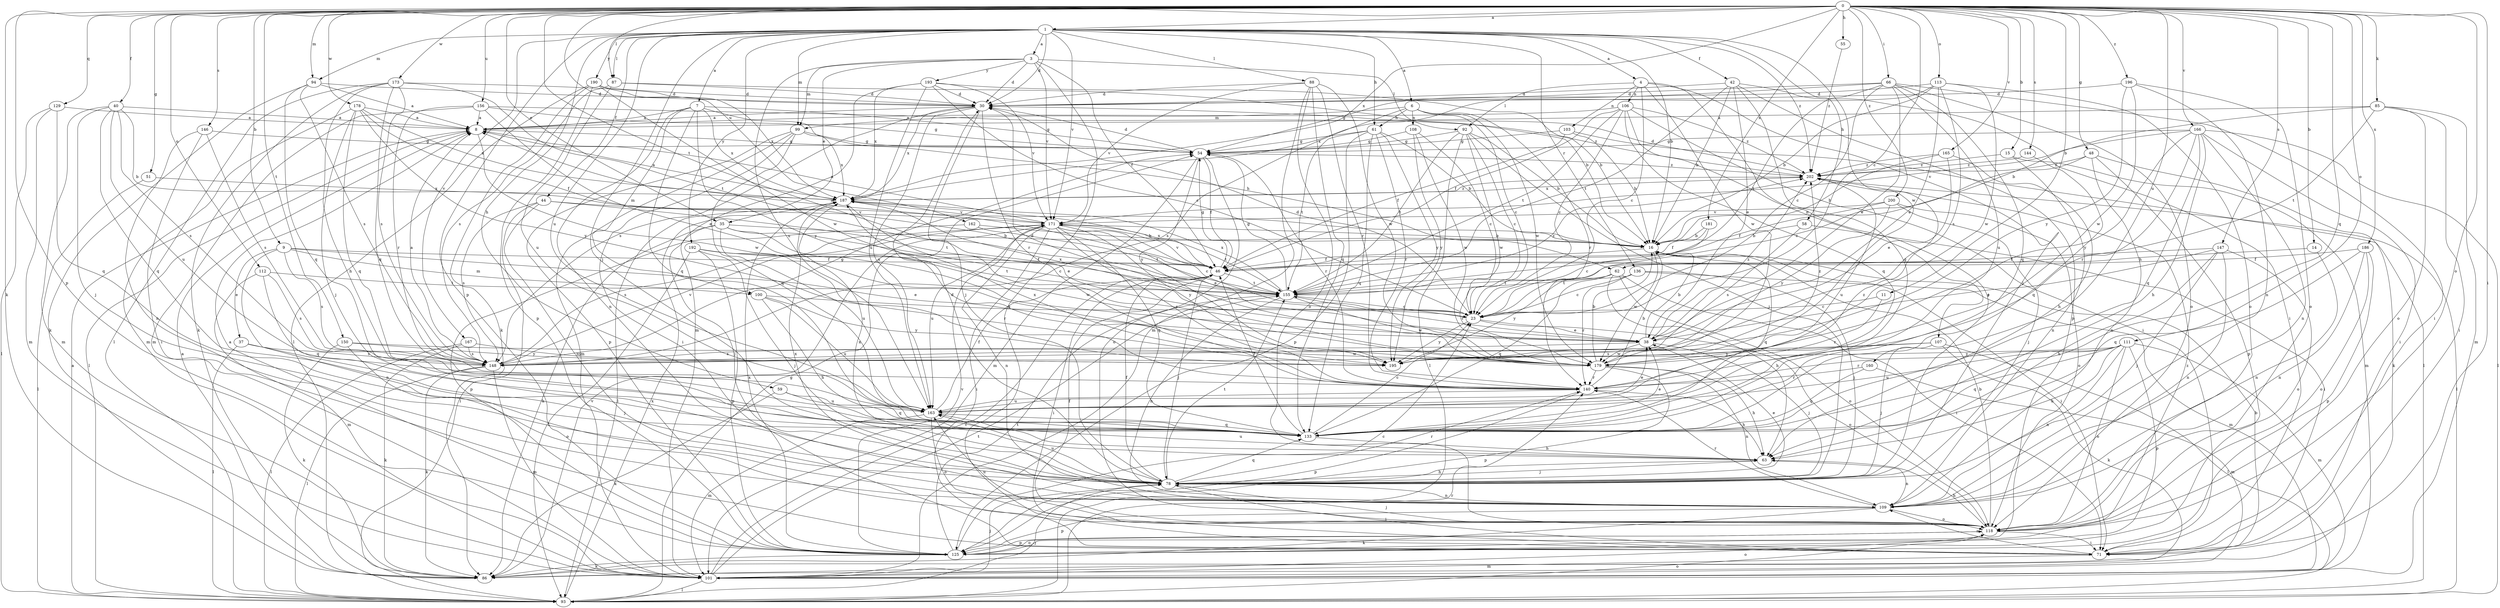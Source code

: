 strict digraph  {
0;
1;
3;
4;
6;
7;
8;
9;
11;
14;
15;
16;
23;
30;
35;
37;
38;
40;
42;
44;
46;
48;
51;
54;
55;
58;
59;
61;
62;
63;
66;
71;
78;
85;
86;
87;
88;
92;
93;
94;
99;
100;
101;
103;
106;
107;
108;
109;
111;
112;
113;
118;
125;
129;
133;
136;
140;
144;
146;
147;
148;
150;
155;
156;
160;
162;
163;
165;
166;
167;
171;
173;
178;
179;
181;
186;
187;
190;
192;
193;
195;
196;
200;
202;
0 -> 1  [label=a];
0 -> 9  [label=b];
0 -> 11  [label=b];
0 -> 14  [label=b];
0 -> 15  [label=b];
0 -> 23  [label=c];
0 -> 35  [label=e];
0 -> 40  [label=f];
0 -> 48  [label=g];
0 -> 51  [label=g];
0 -> 55  [label=h];
0 -> 66  [label=i];
0 -> 71  [label=i];
0 -> 85  [label=k];
0 -> 86  [label=k];
0 -> 87  [label=l];
0 -> 94  [label=m];
0 -> 111  [label=o];
0 -> 112  [label=o];
0 -> 113  [label=o];
0 -> 118  [label=o];
0 -> 125  [label=p];
0 -> 129  [label=q];
0 -> 133  [label=q];
0 -> 144  [label=s];
0 -> 146  [label=s];
0 -> 147  [label=s];
0 -> 150  [label=t];
0 -> 155  [label=t];
0 -> 156  [label=u];
0 -> 160  [label=u];
0 -> 162  [label=u];
0 -> 165  [label=v];
0 -> 166  [label=v];
0 -> 173  [label=w];
0 -> 178  [label=w];
0 -> 181  [label=x];
0 -> 186  [label=x];
0 -> 187  [label=x];
0 -> 196  [label=z];
0 -> 200  [label=z];
1 -> 3  [label=a];
1 -> 4  [label=a];
1 -> 6  [label=a];
1 -> 7  [label=a];
1 -> 16  [label=b];
1 -> 30  [label=d];
1 -> 42  [label=f];
1 -> 44  [label=f];
1 -> 58  [label=h];
1 -> 59  [label=h];
1 -> 61  [label=h];
1 -> 78  [label=j];
1 -> 87  [label=l];
1 -> 88  [label=l];
1 -> 94  [label=m];
1 -> 99  [label=m];
1 -> 125  [label=p];
1 -> 136  [label=r];
1 -> 163  [label=u];
1 -> 167  [label=v];
1 -> 171  [label=v];
1 -> 179  [label=w];
1 -> 190  [label=y];
1 -> 192  [label=y];
1 -> 202  [label=z];
3 -> 30  [label=d];
3 -> 35  [label=e];
3 -> 46  [label=f];
3 -> 71  [label=i];
3 -> 92  [label=l];
3 -> 99  [label=m];
3 -> 163  [label=u];
3 -> 171  [label=v];
3 -> 193  [label=y];
4 -> 23  [label=c];
4 -> 78  [label=j];
4 -> 92  [label=l];
4 -> 103  [label=n];
4 -> 106  [label=n];
4 -> 107  [label=n];
4 -> 179  [label=w];
6 -> 23  [label=c];
6 -> 61  [label=h];
6 -> 99  [label=m];
6 -> 108  [label=n];
6 -> 140  [label=r];
6 -> 148  [label=s];
6 -> 179  [label=w];
7 -> 8  [label=a];
7 -> 54  [label=g];
7 -> 62  [label=h];
7 -> 100  [label=m];
7 -> 109  [label=n];
7 -> 133  [label=q];
7 -> 187  [label=x];
7 -> 195  [label=y];
8 -> 54  [label=g];
8 -> 93  [label=l];
8 -> 179  [label=w];
9 -> 37  [label=e];
9 -> 38  [label=e];
9 -> 46  [label=f];
9 -> 100  [label=m];
9 -> 109  [label=n];
9 -> 148  [label=s];
11 -> 23  [label=c];
11 -> 140  [label=r];
14 -> 62  [label=h];
14 -> 109  [label=n];
15 -> 101  [label=m];
15 -> 109  [label=n];
15 -> 202  [label=z];
16 -> 46  [label=f];
16 -> 71  [label=i];
16 -> 133  [label=q];
16 -> 179  [label=w];
23 -> 30  [label=d];
23 -> 38  [label=e];
23 -> 118  [label=o];
23 -> 187  [label=x];
23 -> 195  [label=y];
30 -> 8  [label=a];
30 -> 78  [label=j];
30 -> 140  [label=r];
30 -> 148  [label=s];
30 -> 163  [label=u];
30 -> 187  [label=x];
35 -> 16  [label=b];
35 -> 23  [label=c];
35 -> 78  [label=j];
35 -> 86  [label=k];
35 -> 163  [label=u];
35 -> 179  [label=w];
37 -> 78  [label=j];
37 -> 93  [label=l];
37 -> 148  [label=s];
38 -> 16  [label=b];
38 -> 78  [label=j];
38 -> 148  [label=s];
38 -> 155  [label=t];
38 -> 179  [label=w];
38 -> 202  [label=z];
40 -> 8  [label=a];
40 -> 16  [label=b];
40 -> 78  [label=j];
40 -> 101  [label=m];
40 -> 133  [label=q];
40 -> 148  [label=s];
40 -> 163  [label=u];
42 -> 16  [label=b];
42 -> 30  [label=d];
42 -> 38  [label=e];
42 -> 71  [label=i];
42 -> 125  [label=p];
42 -> 133  [label=q];
42 -> 155  [label=t];
44 -> 93  [label=l];
44 -> 109  [label=n];
44 -> 148  [label=s];
44 -> 155  [label=t];
44 -> 171  [label=v];
46 -> 8  [label=a];
46 -> 54  [label=g];
46 -> 71  [label=i];
46 -> 78  [label=j];
46 -> 155  [label=t];
46 -> 171  [label=v];
46 -> 187  [label=x];
48 -> 23  [label=c];
48 -> 86  [label=k];
48 -> 109  [label=n];
48 -> 125  [label=p];
48 -> 202  [label=z];
51 -> 93  [label=l];
51 -> 187  [label=x];
54 -> 30  [label=d];
54 -> 46  [label=f];
54 -> 101  [label=m];
54 -> 118  [label=o];
54 -> 140  [label=r];
54 -> 195  [label=y];
54 -> 202  [label=z];
55 -> 202  [label=z];
58 -> 16  [label=b];
58 -> 71  [label=i];
58 -> 148  [label=s];
59 -> 86  [label=k];
59 -> 133  [label=q];
59 -> 163  [label=u];
61 -> 16  [label=b];
61 -> 54  [label=g];
61 -> 125  [label=p];
61 -> 133  [label=q];
61 -> 140  [label=r];
61 -> 155  [label=t];
61 -> 195  [label=y];
62 -> 63  [label=h];
62 -> 71  [label=i];
62 -> 118  [label=o];
62 -> 133  [label=q];
62 -> 155  [label=t];
62 -> 195  [label=y];
63 -> 78  [label=j];
63 -> 109  [label=n];
63 -> 163  [label=u];
66 -> 23  [label=c];
66 -> 30  [label=d];
66 -> 38  [label=e];
66 -> 54  [label=g];
66 -> 71  [label=i];
66 -> 118  [label=o];
66 -> 133  [label=q];
66 -> 155  [label=t];
66 -> 163  [label=u];
71 -> 101  [label=m];
71 -> 109  [label=n];
78 -> 30  [label=d];
78 -> 38  [label=e];
78 -> 46  [label=f];
78 -> 63  [label=h];
78 -> 71  [label=i];
78 -> 109  [label=n];
78 -> 133  [label=q];
78 -> 140  [label=r];
78 -> 155  [label=t];
78 -> 163  [label=u];
78 -> 187  [label=x];
85 -> 8  [label=a];
85 -> 16  [label=b];
85 -> 71  [label=i];
85 -> 101  [label=m];
85 -> 118  [label=o];
85 -> 155  [label=t];
86 -> 8  [label=a];
86 -> 16  [label=b];
86 -> 171  [label=v];
87 -> 16  [label=b];
87 -> 30  [label=d];
87 -> 148  [label=s];
87 -> 163  [label=u];
88 -> 30  [label=d];
88 -> 101  [label=m];
88 -> 118  [label=o];
88 -> 133  [label=q];
88 -> 140  [label=r];
88 -> 171  [label=v];
88 -> 179  [label=w];
92 -> 16  [label=b];
92 -> 23  [label=c];
92 -> 54  [label=g];
92 -> 78  [label=j];
92 -> 93  [label=l];
92 -> 155  [label=t];
92 -> 179  [label=w];
93 -> 8  [label=a];
93 -> 54  [label=g];
93 -> 78  [label=j];
93 -> 118  [label=o];
93 -> 140  [label=r];
93 -> 187  [label=x];
94 -> 8  [label=a];
94 -> 30  [label=d];
94 -> 86  [label=k];
94 -> 133  [label=q];
94 -> 148  [label=s];
99 -> 54  [label=g];
99 -> 71  [label=i];
99 -> 101  [label=m];
99 -> 125  [label=p];
99 -> 133  [label=q];
99 -> 187  [label=x];
100 -> 23  [label=c];
100 -> 63  [label=h];
100 -> 163  [label=u];
100 -> 195  [label=y];
101 -> 46  [label=f];
101 -> 78  [label=j];
101 -> 93  [label=l];
101 -> 118  [label=o];
101 -> 155  [label=t];
103 -> 16  [label=b];
103 -> 46  [label=f];
103 -> 54  [label=g];
103 -> 93  [label=l];
106 -> 8  [label=a];
106 -> 23  [label=c];
106 -> 46  [label=f];
106 -> 71  [label=i];
106 -> 78  [label=j];
106 -> 133  [label=q];
106 -> 155  [label=t];
106 -> 202  [label=z];
107 -> 78  [label=j];
107 -> 86  [label=k];
107 -> 93  [label=l];
107 -> 148  [label=s];
107 -> 195  [label=y];
108 -> 23  [label=c];
108 -> 54  [label=g];
108 -> 179  [label=w];
108 -> 195  [label=y];
109 -> 86  [label=k];
109 -> 118  [label=o];
109 -> 125  [label=p];
109 -> 140  [label=r];
109 -> 187  [label=x];
111 -> 63  [label=h];
111 -> 101  [label=m];
111 -> 109  [label=n];
111 -> 118  [label=o];
111 -> 125  [label=p];
111 -> 133  [label=q];
111 -> 140  [label=r];
111 -> 163  [label=u];
111 -> 195  [label=y];
112 -> 101  [label=m];
112 -> 133  [label=q];
112 -> 148  [label=s];
112 -> 155  [label=t];
113 -> 16  [label=b];
113 -> 30  [label=d];
113 -> 38  [label=e];
113 -> 118  [label=o];
113 -> 148  [label=s];
113 -> 179  [label=w];
113 -> 187  [label=x];
118 -> 16  [label=b];
118 -> 46  [label=f];
118 -> 63  [label=h];
118 -> 71  [label=i];
118 -> 78  [label=j];
118 -> 125  [label=p];
118 -> 163  [label=u];
125 -> 8  [label=a];
125 -> 23  [label=c];
125 -> 86  [label=k];
125 -> 118  [label=o];
125 -> 155  [label=t];
125 -> 171  [label=v];
125 -> 187  [label=x];
125 -> 202  [label=z];
129 -> 8  [label=a];
129 -> 93  [label=l];
129 -> 101  [label=m];
129 -> 133  [label=q];
133 -> 23  [label=c];
133 -> 38  [label=e];
133 -> 46  [label=f];
133 -> 63  [label=h];
136 -> 23  [label=c];
136 -> 78  [label=j];
136 -> 101  [label=m];
136 -> 140  [label=r];
136 -> 155  [label=t];
140 -> 16  [label=b];
140 -> 63  [label=h];
140 -> 125  [label=p];
140 -> 163  [label=u];
140 -> 187  [label=x];
144 -> 133  [label=q];
144 -> 202  [label=z];
146 -> 54  [label=g];
146 -> 71  [label=i];
146 -> 109  [label=n];
146 -> 148  [label=s];
147 -> 38  [label=e];
147 -> 46  [label=f];
147 -> 63  [label=h];
147 -> 78  [label=j];
147 -> 109  [label=n];
147 -> 118  [label=o];
148 -> 8  [label=a];
148 -> 54  [label=g];
148 -> 86  [label=k];
148 -> 93  [label=l];
148 -> 101  [label=m];
148 -> 171  [label=v];
150 -> 86  [label=k];
150 -> 118  [label=o];
150 -> 179  [label=w];
150 -> 195  [label=y];
155 -> 23  [label=c];
155 -> 54  [label=g];
155 -> 109  [label=n];
155 -> 179  [label=w];
155 -> 187  [label=x];
155 -> 202  [label=z];
156 -> 8  [label=a];
156 -> 38  [label=e];
156 -> 54  [label=g];
156 -> 101  [label=m];
156 -> 140  [label=r];
156 -> 202  [label=z];
160 -> 101  [label=m];
160 -> 133  [label=q];
160 -> 140  [label=r];
162 -> 16  [label=b];
162 -> 125  [label=p];
162 -> 155  [label=t];
163 -> 38  [label=e];
163 -> 46  [label=f];
163 -> 101  [label=m];
163 -> 118  [label=o];
163 -> 133  [label=q];
163 -> 202  [label=z];
165 -> 16  [label=b];
165 -> 38  [label=e];
165 -> 63  [label=h];
165 -> 202  [label=z];
166 -> 54  [label=g];
166 -> 63  [label=h];
166 -> 71  [label=i];
166 -> 93  [label=l];
166 -> 109  [label=n];
166 -> 133  [label=q];
166 -> 140  [label=r];
166 -> 171  [label=v];
166 -> 195  [label=y];
167 -> 86  [label=k];
167 -> 93  [label=l];
167 -> 148  [label=s];
167 -> 195  [label=y];
171 -> 8  [label=a];
171 -> 16  [label=b];
171 -> 23  [label=c];
171 -> 38  [label=e];
171 -> 71  [label=i];
171 -> 109  [label=n];
171 -> 133  [label=q];
171 -> 140  [label=r];
171 -> 148  [label=s];
171 -> 155  [label=t];
171 -> 163  [label=u];
171 -> 195  [label=y];
173 -> 30  [label=d];
173 -> 63  [label=h];
173 -> 86  [label=k];
173 -> 93  [label=l];
173 -> 133  [label=q];
173 -> 148  [label=s];
173 -> 155  [label=t];
178 -> 8  [label=a];
178 -> 46  [label=f];
178 -> 78  [label=j];
178 -> 101  [label=m];
178 -> 133  [label=q];
178 -> 187  [label=x];
178 -> 195  [label=y];
179 -> 16  [label=b];
179 -> 30  [label=d];
179 -> 63  [label=h];
179 -> 109  [label=n];
179 -> 125  [label=p];
179 -> 140  [label=r];
179 -> 202  [label=z];
181 -> 16  [label=b];
181 -> 23  [label=c];
181 -> 46  [label=f];
186 -> 46  [label=f];
186 -> 109  [label=n];
186 -> 118  [label=o];
186 -> 125  [label=p];
186 -> 133  [label=q];
187 -> 8  [label=a];
187 -> 38  [label=e];
187 -> 93  [label=l];
187 -> 171  [label=v];
187 -> 202  [label=z];
190 -> 30  [label=d];
190 -> 86  [label=k];
190 -> 93  [label=l];
190 -> 125  [label=p];
190 -> 179  [label=w];
190 -> 187  [label=x];
192 -> 46  [label=f];
192 -> 78  [label=j];
192 -> 93  [label=l];
192 -> 125  [label=p];
192 -> 140  [label=r];
192 -> 155  [label=t];
193 -> 16  [label=b];
193 -> 23  [label=c];
193 -> 30  [label=d];
193 -> 101  [label=m];
193 -> 163  [label=u];
193 -> 171  [label=v];
193 -> 187  [label=x];
196 -> 30  [label=d];
196 -> 109  [label=n];
196 -> 118  [label=o];
196 -> 179  [label=w];
196 -> 195  [label=y];
200 -> 46  [label=f];
200 -> 78  [label=j];
200 -> 118  [label=o];
200 -> 171  [label=v];
200 -> 195  [label=y];
202 -> 30  [label=d];
202 -> 93  [label=l];
202 -> 163  [label=u];
202 -> 187  [label=x];
}
